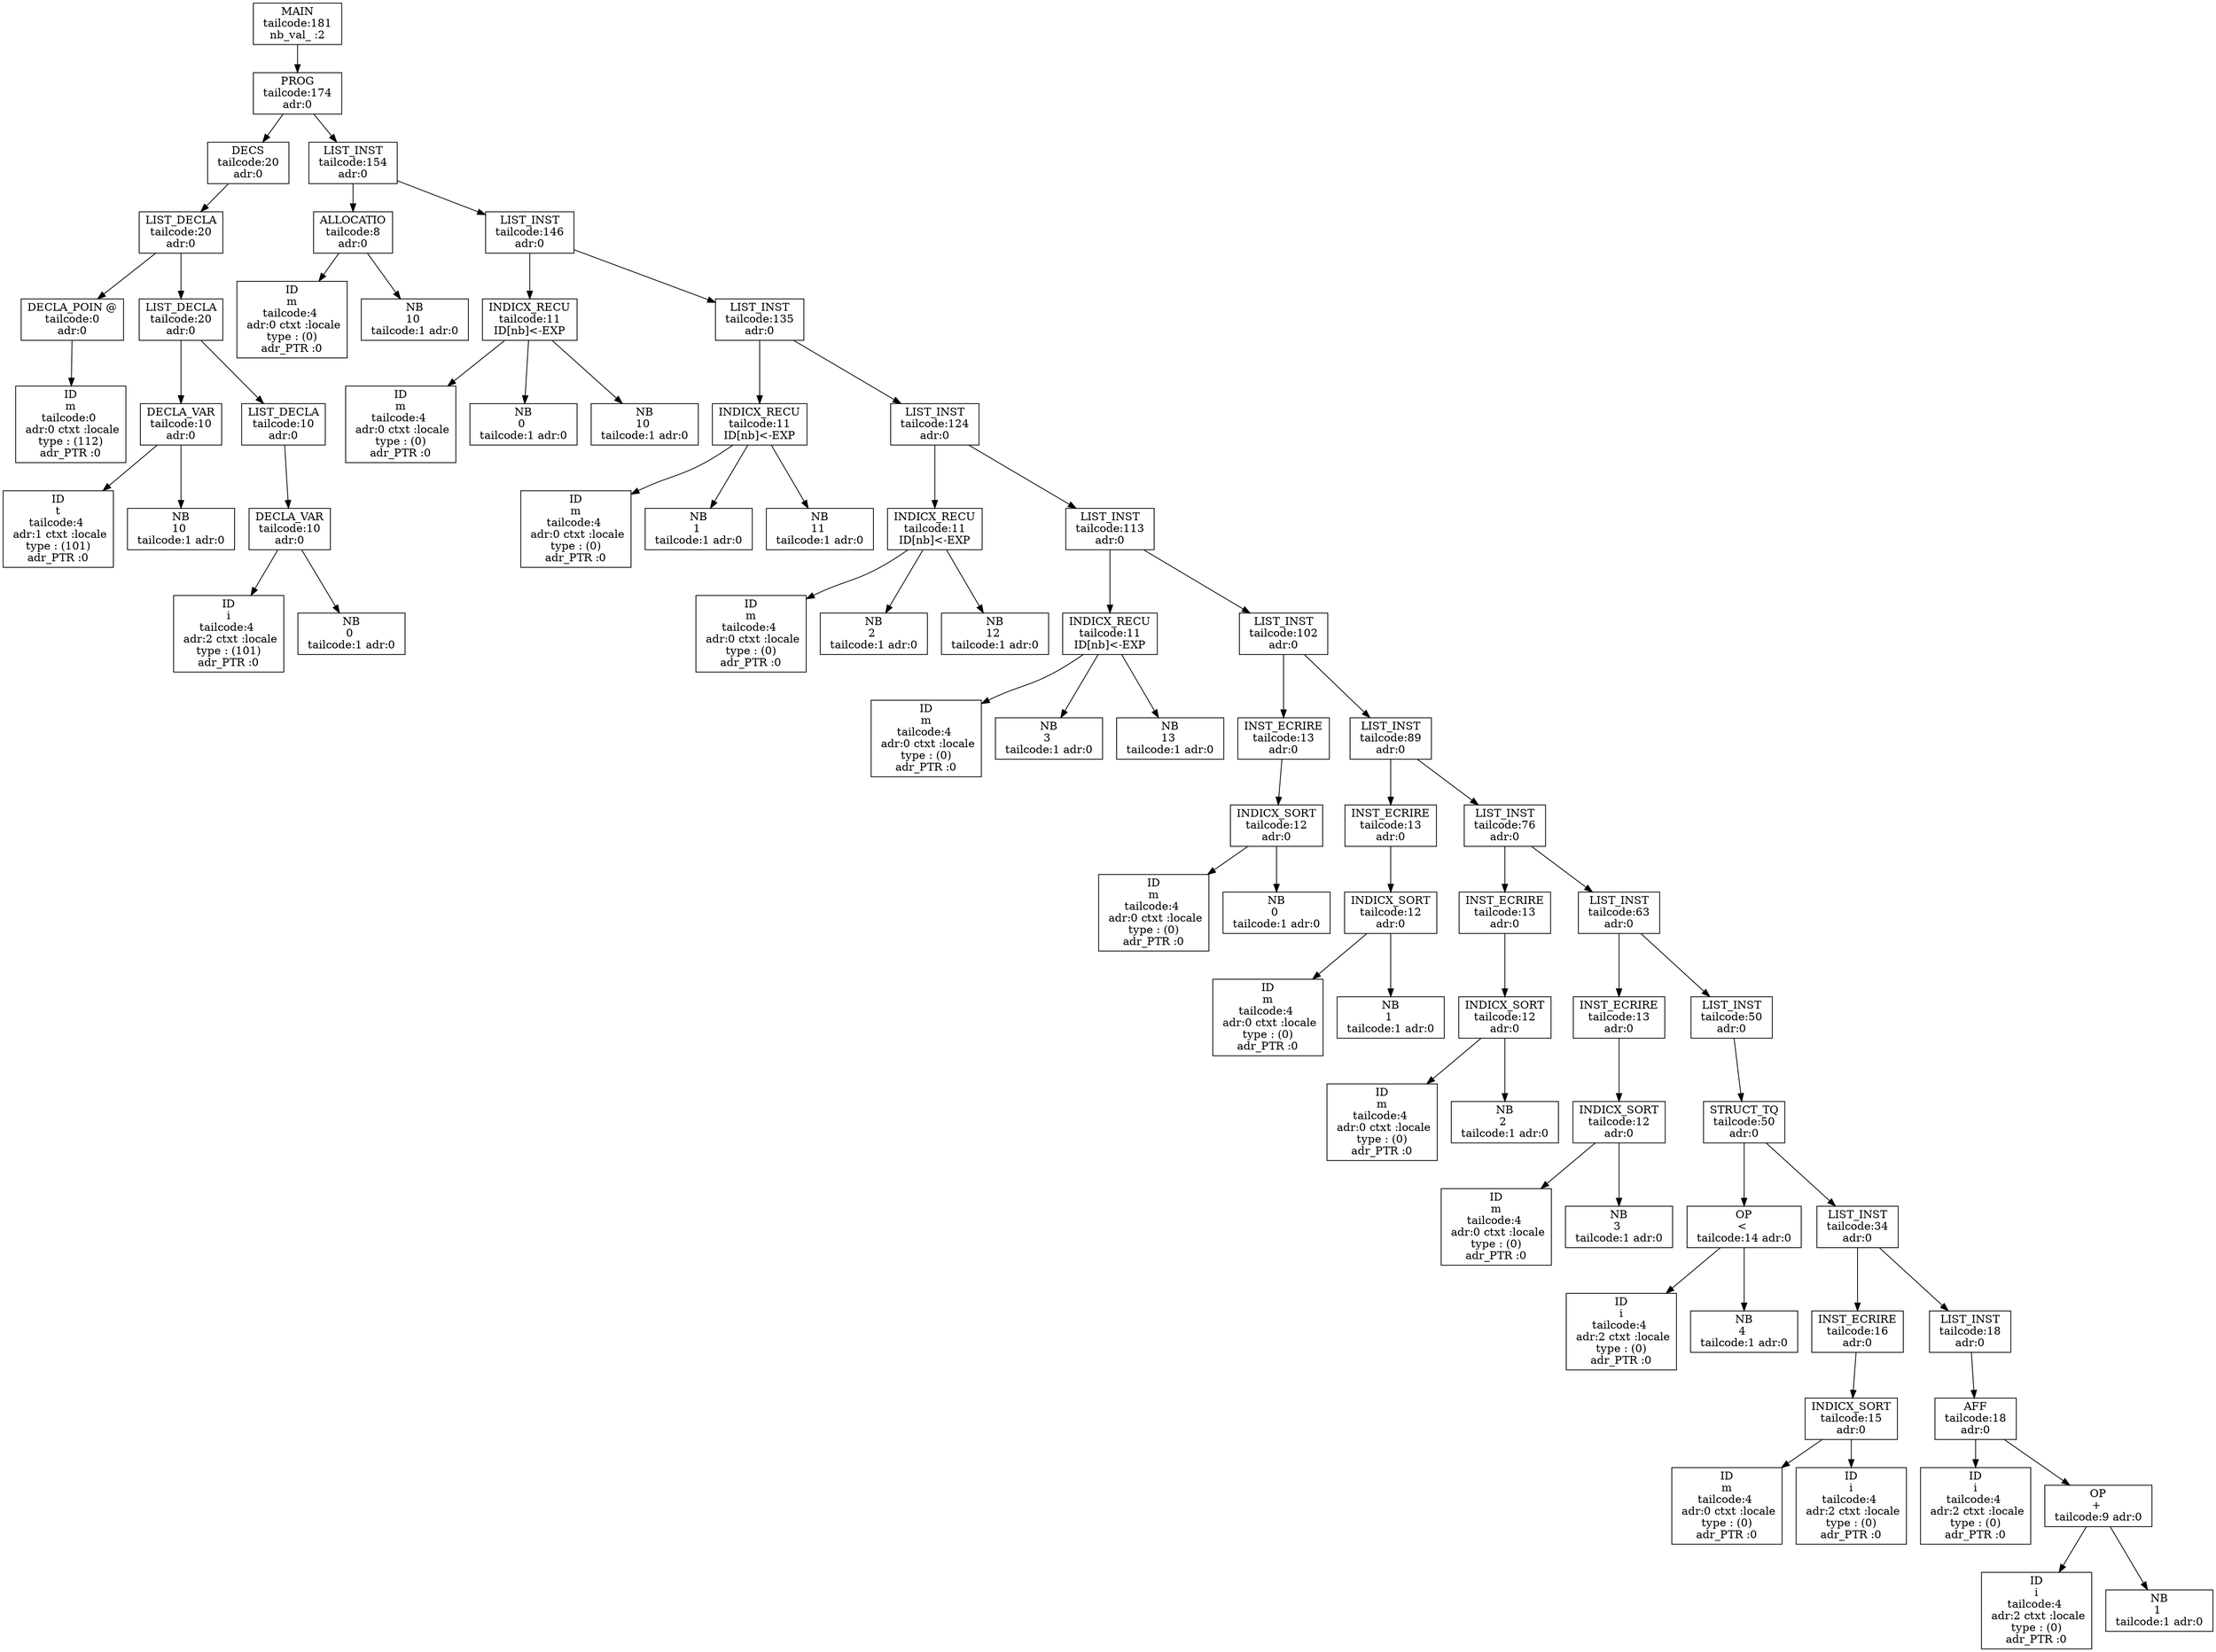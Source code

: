 digraph ASA {
node0x560cceeefdc0 [label="MAIN
 tailcode:181 
 nb_val_ :2 \n", shape=box];
node0x560cceeefdc0 -> node0x560cceeefd70;
node0x560cceeefd70 [label="PROG
 tailcode:174 
 adr:0 \n", shape=box];
node0x560cceeefd70 -> node0x560cceeeea60;
node0x560cceeeea60 [label="DECS
 tailcode:20 
 adr:0 \n", shape=box];
node0x560cceeeea60 -> node0x560cceeeea10;
node0x560cceeeea10 [label="LIST_DECLA
 tailcode:20 
 adr:0 \n", shape=box];
node0x560cceeeea10 -> node0x560cceeee6f0;
node0x560cceeee6f0 [label="DECLA_POIN @
 tailcode:0 
 adr:0 \n", shape=box];
node0x560cceeee6f0 -> node0x560cceeee740;
node0x560cceeee740 [label="ID\nm
 tailcode:0  
 adr:0 ctxt :locale
 type : (112) 
 adr_PTR :0 \n", shape=box];
node0x560cceeeea10 -> node0x560cceeee9c0;
node0x560cceeee9c0 [label="LIST_DECLA
 tailcode:20 
 adr:0 \n", shape=box];
node0x560cceeee9c0 -> node0x560cceeee7e0;
node0x560cceeee7e0 [label="DECLA_VAR
 tailcode:10 
 adr:0 \n", shape=box];
node0x560cceeee7e0 -> node0x560cceeee830;
node0x560cceeee830 [label="ID\nt
 tailcode:4  
 adr:1 ctxt :locale
 type : (101) 
 adr_PTR :0 \n", shape=box];
node0x560cceeee7e0 -> node0x560cceeee790;
node0x560cceeee790 [label="NB\n10 
 tailcode:1 adr:0 \n", shape=box];
node0x560cceeee9c0 -> node0x560cceeee970;
node0x560cceeee970 [label="LIST_DECLA
 tailcode:10 
 adr:0 \n", shape=box];
node0x560cceeee970 -> node0x560cceeee8d0;
node0x560cceeee8d0 [label="DECLA_VAR
 tailcode:10 
 adr:0 \n", shape=box];
node0x560cceeee8d0 -> node0x560cceeee920;
node0x560cceeee920 [label="ID\ni
 tailcode:4  
 adr:2 ctxt :locale
 type : (101) 
 adr_PTR :0 \n", shape=box];
node0x560cceeee8d0 -> node0x560cceeee880;
node0x560cceeee880 [label="NB\n0 
 tailcode:1 adr:0 \n", shape=box];
node0x560cceeefd70 -> node0x560cceeefd20;
node0x560cceeefd20 [label="LIST_INST
 tailcode:154 
 adr:0 \n", shape=box];
node0x560cceeefd20 -> node0x560cceeeeb00;
node0x560cceeeeb00 [label="ALLOCATIO
 tailcode:8 
 adr:0 \n", shape=box];
node0x560cceeeeb00 -> node0x560cceeeeb50;
node0x560cceeeeb50 [label="ID\nm
 tailcode:4  
 adr:0 ctxt :locale
 type : (0) 
 adr_PTR :0 \n", shape=box];
node0x560cceeeeb00 -> node0x560cceeeeab0;
node0x560cceeeeab0 [label="NB\n10 
 tailcode:1 adr:0 \n", shape=box];
node0x560cceeefd20 -> node0x560cceeefcd0;
node0x560cceeefcd0 [label="LIST_INST
 tailcode:146 
 adr:0 \n", shape=box];
node0x560cceeefcd0 -> node0x560cceeeec40;
node0x560cceeeec40 [label="INDICX_RECU
 tailcode:11 
 ID[nb]<-EXP \n", shape=box];
node0x560cceeeec40 -> node0x560cceeeec90;
node0x560cceeeec90 [label="ID\nm
 tailcode:4  
 adr:0 ctxt :locale
 type : (0) 
 adr_PTR :0 \n", shape=box];
node0x560cceeeec40 -> node0x560cceeeeba0;
node0x560cceeeeba0 [label="NB\n0 
 tailcode:1 adr:0 \n", shape=box];
node0x560cceeeec40 -> node0x560cceeeebf0;
node0x560cceeeebf0 [label="NB\n10 
 tailcode:1 adr:0 \n", shape=box];
node0x560cceeefcd0 -> node0x560cceeefc80;
node0x560cceeefc80 [label="LIST_INST
 tailcode:135 
 adr:0 \n", shape=box];
node0x560cceeefc80 -> node0x560cceeeed80;
node0x560cceeeed80 [label="INDICX_RECU
 tailcode:11 
 ID[nb]<-EXP \n", shape=box];
node0x560cceeeed80 -> node0x560cceeeedd0;
node0x560cceeeedd0 [label="ID\nm
 tailcode:4  
 adr:0 ctxt :locale
 type : (0) 
 adr_PTR :0 \n", shape=box];
node0x560cceeeed80 -> node0x560cceeeece0;
node0x560cceeeece0 [label="NB\n1 
 tailcode:1 adr:0 \n", shape=box];
node0x560cceeeed80 -> node0x560cceeeed30;
node0x560cceeeed30 [label="NB\n11 
 tailcode:1 adr:0 \n", shape=box];
node0x560cceeefc80 -> node0x560cceeefc30;
node0x560cceeefc30 [label="LIST_INST
 tailcode:124 
 adr:0 \n", shape=box];
node0x560cceeefc30 -> node0x560cceeeeec0;
node0x560cceeeeec0 [label="INDICX_RECU
 tailcode:11 
 ID[nb]<-EXP \n", shape=box];
node0x560cceeeeec0 -> node0x560cceeeef10;
node0x560cceeeef10 [label="ID\nm
 tailcode:4  
 adr:0 ctxt :locale
 type : (0) 
 adr_PTR :0 \n", shape=box];
node0x560cceeeeec0 -> node0x560cceeeee20;
node0x560cceeeee20 [label="NB\n2 
 tailcode:1 adr:0 \n", shape=box];
node0x560cceeeeec0 -> node0x560cceeeee70;
node0x560cceeeee70 [label="NB\n12 
 tailcode:1 adr:0 \n", shape=box];
node0x560cceeefc30 -> node0x560cceeefbe0;
node0x560cceeefbe0 [label="LIST_INST
 tailcode:113 
 adr:0 \n", shape=box];
node0x560cceeefbe0 -> node0x560cceeef000;
node0x560cceeef000 [label="INDICX_RECU
 tailcode:11 
 ID[nb]<-EXP \n", shape=box];
node0x560cceeef000 -> node0x560cceeef050;
node0x560cceeef050 [label="ID\nm
 tailcode:4  
 adr:0 ctxt :locale
 type : (0) 
 adr_PTR :0 \n", shape=box];
node0x560cceeef000 -> node0x560cceeeef60;
node0x560cceeeef60 [label="NB\n3 
 tailcode:1 adr:0 \n", shape=box];
node0x560cceeef000 -> node0x560cceeeefb0;
node0x560cceeeefb0 [label="NB\n13 
 tailcode:1 adr:0 \n", shape=box];
node0x560cceeefbe0 -> node0x560cceeefb90;
node0x560cceeefb90 [label="LIST_INST
 tailcode:102 
 adr:0 \n", shape=box];
node0x560cceeefb90 -> node0x560cceeef190;
node0x560cceeef190 [label="INST_ECRIRE
 tailcode:13 
 adr:0 \n", shape=box];
node0x560cceeef190 -> node0x560cceeef0f0;
node0x560cceeef0f0 [label="INDICX_SORT
 tailcode:12 
 adr:0 \n", shape=box];
node0x560cceeef0f0 -> node0x560cceeef140;
node0x560cceeef140 [label="ID\nm
 tailcode:4  
 adr:0 ctxt :locale
 type : (0) 
 adr_PTR :0 \n", shape=box];
node0x560cceeef0f0 -> node0x560cceeef0a0;
node0x560cceeef0a0 [label="NB\n0 
 tailcode:1 adr:0 \n", shape=box];
node0x560cceeefb90 -> node0x560cceeefb40;
node0x560cceeefb40 [label="LIST_INST
 tailcode:89 
 adr:0 \n", shape=box];
node0x560cceeefb40 -> node0x560cceeef2d0;
node0x560cceeef2d0 [label="INST_ECRIRE
 tailcode:13 
 adr:0 \n", shape=box];
node0x560cceeef2d0 -> node0x560cceeef230;
node0x560cceeef230 [label="INDICX_SORT
 tailcode:12 
 adr:0 \n", shape=box];
node0x560cceeef230 -> node0x560cceeef280;
node0x560cceeef280 [label="ID\nm
 tailcode:4  
 adr:0 ctxt :locale
 type : (0) 
 adr_PTR :0 \n", shape=box];
node0x560cceeef230 -> node0x560cceeef1e0;
node0x560cceeef1e0 [label="NB\n1 
 tailcode:1 adr:0 \n", shape=box];
node0x560cceeefb40 -> node0x560cceeefaf0;
node0x560cceeefaf0 [label="LIST_INST
 tailcode:76 
 adr:0 \n", shape=box];
node0x560cceeefaf0 -> node0x560cceeef410;
node0x560cceeef410 [label="INST_ECRIRE
 tailcode:13 
 adr:0 \n", shape=box];
node0x560cceeef410 -> node0x560cceeef370;
node0x560cceeef370 [label="INDICX_SORT
 tailcode:12 
 adr:0 \n", shape=box];
node0x560cceeef370 -> node0x560cceeef3c0;
node0x560cceeef3c0 [label="ID\nm
 tailcode:4  
 adr:0 ctxt :locale
 type : (0) 
 adr_PTR :0 \n", shape=box];
node0x560cceeef370 -> node0x560cceeef320;
node0x560cceeef320 [label="NB\n2 
 tailcode:1 adr:0 \n", shape=box];
node0x560cceeefaf0 -> node0x560cceeefaa0;
node0x560cceeefaa0 [label="LIST_INST
 tailcode:63 
 adr:0 \n", shape=box];
node0x560cceeefaa0 -> node0x560cceeef550;
node0x560cceeef550 [label="INST_ECRIRE
 tailcode:13 
 adr:0 \n", shape=box];
node0x560cceeef550 -> node0x560cceeef4b0;
node0x560cceeef4b0 [label="INDICX_SORT
 tailcode:12 
 adr:0 \n", shape=box];
node0x560cceeef4b0 -> node0x560cceeef500;
node0x560cceeef500 [label="ID\nm
 tailcode:4  
 adr:0 ctxt :locale
 type : (0) 
 adr_PTR :0 \n", shape=box];
node0x560cceeef4b0 -> node0x560cceeef460;
node0x560cceeef460 [label="NB\n3 
 tailcode:1 adr:0 \n", shape=box];
node0x560cceeefaa0 -> node0x560cceeefa50;
node0x560cceeefa50 [label="LIST_INST
 tailcode:50 
 adr:0 \n", shape=box];
node0x560cceeefa50 -> node0x560cceeefa00;
node0x560cceeefa00 [label="STRUCT_TQ
 tailcode:50 
 adr:0 \n", shape=box];
node0x560cceeefa00 -> node0x560cceeef640;
node0x560cceeef640 [label="OP\n< 
 tailcode:14 adr:0 \n", shape=box];
node0x560cceeef640 -> node0x560cceeef5a0;
node0x560cceeef5a0 [label="ID\ni
 tailcode:4  
 adr:2 ctxt :locale
 type : (0) 
 adr_PTR :0 \n", shape=box];
node0x560cceeef640 -> node0x560cceeef5f0;
node0x560cceeef5f0 [label="NB\n4 
 tailcode:1 adr:0 \n", shape=box];
node0x560cceeefa00 -> node0x560cceeef9b0;
node0x560cceeef9b0 [label="LIST_INST
 tailcode:34 
 adr:0 \n", shape=box];
node0x560cceeef9b0 -> node0x560cceeef780;
node0x560cceeef780 [label="INST_ECRIRE
 tailcode:16 
 adr:0 \n", shape=box];
node0x560cceeef780 -> node0x560cceeef6e0;
node0x560cceeef6e0 [label="INDICX_SORT
 tailcode:15 
 adr:0 \n", shape=box];
node0x560cceeef6e0 -> node0x560cceeef730;
node0x560cceeef730 [label="ID\nm
 tailcode:4  
 adr:0 ctxt :locale
 type : (0) 
 adr_PTR :0 \n", shape=box];
node0x560cceeef6e0 -> node0x560cceeef690;
node0x560cceeef690 [label="ID\ni
 tailcode:4  
 adr:2 ctxt :locale
 type : (0) 
 adr_PTR :0 \n", shape=box];
node0x560cceeef9b0 -> node0x560cceeef960;
node0x560cceeef960 [label="LIST_INST
 tailcode:18 
 adr:0 \n", shape=box];
node0x560cceeef960 -> node0x560cceeef8c0;
node0x560cceeef8c0 [label="AFF
 tailcode:18 
 adr:0 \n", shape=box];
node0x560cceeef8c0 -> node0x560cceeef910;
node0x560cceeef910 [label="ID\ni
 tailcode:4  
 adr:2 ctxt :locale
 type : (0) 
 adr_PTR :0 \n", shape=box];
node0x560cceeef8c0 -> node0x560cceeef870;
node0x560cceeef870 [label="OP\n+ 
 tailcode:9 adr:0 \n", shape=box];
node0x560cceeef870 -> node0x560cceeef7d0;
node0x560cceeef7d0 [label="ID\ni
 tailcode:4  
 adr:2 ctxt :locale
 type : (0) 
 adr_PTR :0 \n", shape=box];
node0x560cceeef870 -> node0x560cceeef820;
node0x560cceeef820 [label="NB\n1 
 tailcode:1 adr:0 \n", shape=box];
}
